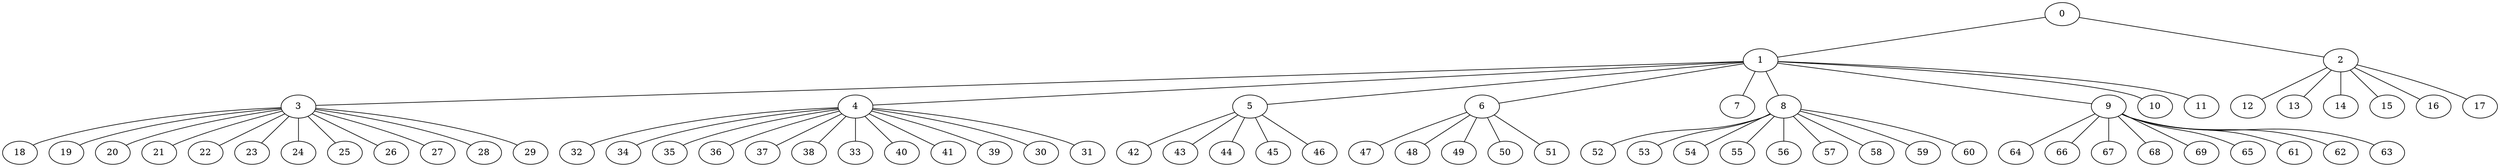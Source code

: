 
graph graphname {
    0 -- 1
0 -- 2
1 -- 3
1 -- 4
1 -- 5
1 -- 6
1 -- 7
1 -- 8
1 -- 9
1 -- 10
1 -- 11
2 -- 12
2 -- 13
2 -- 14
2 -- 15
2 -- 16
2 -- 17
3 -- 18
3 -- 19
3 -- 20
3 -- 21
3 -- 22
3 -- 23
3 -- 24
3 -- 25
3 -- 26
3 -- 27
3 -- 28
3 -- 29
4 -- 32
4 -- 34
4 -- 35
4 -- 36
4 -- 37
4 -- 38
4 -- 33
4 -- 40
4 -- 41
4 -- 39
4 -- 30
4 -- 31
5 -- 42
5 -- 43
5 -- 44
5 -- 45
5 -- 46
6 -- 47
6 -- 48
6 -- 49
6 -- 50
6 -- 51
8 -- 52
8 -- 53
8 -- 54
8 -- 55
8 -- 56
8 -- 57
8 -- 58
8 -- 59
8 -- 60
9 -- 64
9 -- 66
9 -- 67
9 -- 68
9 -- 69
9 -- 65
9 -- 61
9 -- 62
9 -- 63

}
